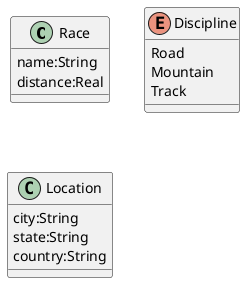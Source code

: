 @startuml domain
class Race {
    name:String
    distance:Real
}
enum Discipline {
    Road
    Mountain
    Track
}
class Location {
    city:String
    state:String
    country:String
}
@enduml